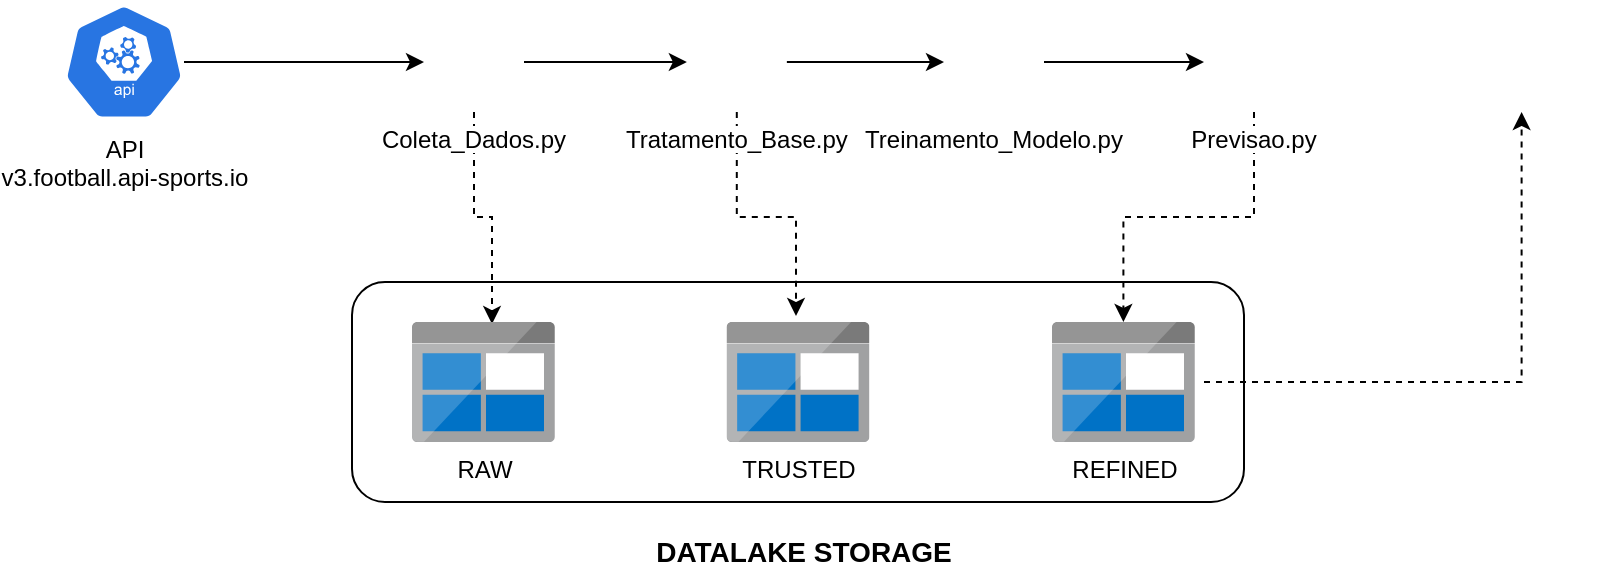 <mxfile version="20.6.1" type="device"><diagram id="ZnYY4Y_MFMaVBGT5trkc" name="Página-1"><mxGraphModel dx="1108" dy="553" grid="1" gridSize="10" guides="1" tooltips="1" connect="1" arrows="1" fold="1" page="1" pageScale="1" pageWidth="827" pageHeight="1169" math="0" shadow="0"><root><mxCell id="0"/><mxCell id="1" parent="0"/><mxCell id="toRP5OIVaywH6Jnmdn_S-7" value="" style="rounded=1;whiteSpace=wrap;html=1;fillColor=none;strokeWidth=1;" parent="1" vertex="1"><mxGeometry x="184" y="290" width="446" height="110" as="geometry"/></mxCell><mxCell id="toRP5OIVaywH6Jnmdn_S-3" style="edgeStyle=orthogonalEdgeStyle;rounded=0;orthogonalLoop=1;jettySize=auto;html=1;" parent="1" source="toRP5OIVaywH6Jnmdn_S-1" target="toRP5OIVaywH6Jnmdn_S-2" edge="1"><mxGeometry relative="1" as="geometry"/></mxCell><mxCell id="toRP5OIVaywH6Jnmdn_S-1" value="API&lt;br&gt;&lt;span style=&quot;color: rgb(0, 0, 0); font-weight: 400; font-style: normal;&quot; class=&quot;OYPEnA text-decoration-none text-strikethrough-none&quot;&gt;v3.football.api-sports.io&lt;/span&gt;&lt;br&gt;" style="sketch=0;html=1;dashed=0;whitespace=wrap;fillColor=#2875E2;strokeColor=#ffffff;points=[[0.005,0.63,0],[0.1,0.2,0],[0.9,0.2,0],[0.5,0,0],[0.995,0.63,0],[0.72,0.99,0],[0.5,1,0],[0.28,0.99,0]];verticalLabelPosition=bottom;align=center;verticalAlign=top;shape=mxgraph.kubernetes.icon;prIcon=api" parent="1" vertex="1"><mxGeometry x="40" y="150" width="60" height="60" as="geometry"/></mxCell><mxCell id="toRP5OIVaywH6Jnmdn_S-9" style="edgeStyle=orthogonalEdgeStyle;rounded=0;orthogonalLoop=1;jettySize=auto;html=1;entryX=0.56;entryY=0.017;entryDx=0;entryDy=0;entryPerimeter=0;fontSize=14;dashed=1;" parent="1" source="toRP5OIVaywH6Jnmdn_S-2" target="toRP5OIVaywH6Jnmdn_S-4" edge="1"><mxGeometry relative="1" as="geometry"/></mxCell><mxCell id="toRP5OIVaywH6Jnmdn_S-12" style="edgeStyle=orthogonalEdgeStyle;rounded=0;orthogonalLoop=1;jettySize=auto;html=1;fontSize=14;" parent="1" source="toRP5OIVaywH6Jnmdn_S-2" target="toRP5OIVaywH6Jnmdn_S-10" edge="1"><mxGeometry relative="1" as="geometry"/></mxCell><mxCell id="toRP5OIVaywH6Jnmdn_S-2" value="Coleta_Dados.py" style="shape=image;verticalLabelPosition=bottom;labelBackgroundColor=default;verticalAlign=top;aspect=fixed;imageAspect=0;image=https://cdn-icons-png.flaticon.com/512/180/180867.png;" parent="1" vertex="1"><mxGeometry x="220" y="155" width="50" height="50" as="geometry"/></mxCell><mxCell id="toRP5OIVaywH6Jnmdn_S-4" value="RAW" style="sketch=0;aspect=fixed;html=1;points=[];align=center;image;fontSize=12;image=img/lib/mscae/BlobBlock.svg;" parent="1" vertex="1"><mxGeometry x="214" y="310" width="71.43" height="60" as="geometry"/></mxCell><mxCell id="toRP5OIVaywH6Jnmdn_S-5" value="TRUSTED" style="sketch=0;aspect=fixed;html=1;points=[];align=center;image;fontSize=12;image=img/lib/mscae/BlobBlock.svg;" parent="1" vertex="1"><mxGeometry x="371.29" y="310" width="71.43" height="60" as="geometry"/></mxCell><mxCell id="toRP5OIVaywH6Jnmdn_S-6" value="REFINED" style="sketch=0;aspect=fixed;html=1;points=[];align=center;image;fontSize=12;image=img/lib/mscae/BlobBlock.svg;" parent="1" vertex="1"><mxGeometry x="534" y="310" width="71.43" height="60" as="geometry"/></mxCell><mxCell id="toRP5OIVaywH6Jnmdn_S-8" value="DATALAKE STORAGE" style="text;html=1;strokeColor=none;fillColor=none;align=center;verticalAlign=middle;whiteSpace=wrap;rounded=0;strokeWidth=1;fontSize=14;fontStyle=1" parent="1" vertex="1"><mxGeometry x="190" y="410" width="440" height="30" as="geometry"/></mxCell><mxCell id="toRP5OIVaywH6Jnmdn_S-15" style="edgeStyle=orthogonalEdgeStyle;rounded=0;orthogonalLoop=1;jettySize=auto;html=1;fontSize=14;entryX=0;entryY=0.5;entryDx=0;entryDy=0;" parent="1" source="toRP5OIVaywH6Jnmdn_S-10" target="toRP5OIVaywH6Jnmdn_S-14" edge="1"><mxGeometry relative="1" as="geometry"/></mxCell><mxCell id="pytmqlLT0As-LAddR-1f-7" style="edgeStyle=orthogonalEdgeStyle;rounded=0;orthogonalLoop=1;jettySize=auto;html=1;entryX=0.486;entryY=-0.05;entryDx=0;entryDy=0;entryPerimeter=0;dashed=1;" edge="1" parent="1" source="toRP5OIVaywH6Jnmdn_S-10" target="toRP5OIVaywH6Jnmdn_S-5"><mxGeometry relative="1" as="geometry"/></mxCell><mxCell id="toRP5OIVaywH6Jnmdn_S-10" value="Tratamento_Base.py" style="shape=image;verticalLabelPosition=bottom;labelBackgroundColor=default;verticalAlign=top;aspect=fixed;imageAspect=0;image=https://cdn-icons-png.flaticon.com/512/180/180867.png;" parent="1" vertex="1"><mxGeometry x="351.43" y="155" width="50" height="50" as="geometry"/></mxCell><mxCell id="toRP5OIVaywH6Jnmdn_S-17" style="edgeStyle=orthogonalEdgeStyle;rounded=0;orthogonalLoop=1;jettySize=auto;html=1;entryX=0;entryY=0.5;entryDx=0;entryDy=0;fontSize=14;" parent="1" source="toRP5OIVaywH6Jnmdn_S-14" target="toRP5OIVaywH6Jnmdn_S-16" edge="1"><mxGeometry relative="1" as="geometry"/></mxCell><mxCell id="toRP5OIVaywH6Jnmdn_S-14" value="Treinamento_Modelo.py" style="shape=image;verticalLabelPosition=bottom;labelBackgroundColor=default;verticalAlign=top;aspect=fixed;imageAspect=0;image=https://cdn-icons-png.flaticon.com/512/180/180867.png;" parent="1" vertex="1"><mxGeometry x="480" y="155" width="50" height="50" as="geometry"/></mxCell><mxCell id="toRP5OIVaywH6Jnmdn_S-19" style="edgeStyle=orthogonalEdgeStyle;rounded=0;orthogonalLoop=1;jettySize=auto;html=1;dashed=1;fontSize=14;exitX=0.5;exitY=1;exitDx=0;exitDy=0;" parent="1" source="toRP5OIVaywH6Jnmdn_S-16" target="toRP5OIVaywH6Jnmdn_S-6" edge="1"><mxGeometry relative="1" as="geometry"/></mxCell><mxCell id="toRP5OIVaywH6Jnmdn_S-16" value="Previsao.py" style="shape=image;verticalLabelPosition=bottom;labelBackgroundColor=default;verticalAlign=top;aspect=fixed;imageAspect=0;image=https://cdn-icons-png.flaticon.com/512/180/180867.png;" parent="1" vertex="1"><mxGeometry x="610" y="155" width="50" height="50" as="geometry"/></mxCell><mxCell id="pytmqlLT0As-LAddR-1f-3" value="" style="shape=image;verticalLabelPosition=bottom;labelBackgroundColor=default;verticalAlign=top;aspect=fixed;imageAspect=0;image=https://logohistory.net/wp-content/uploads/2023/05/Power-BI-Symbol.png;" vertex="1" parent="1"><mxGeometry x="720" y="150" width="97.61" height="55" as="geometry"/></mxCell><mxCell id="pytmqlLT0As-LAddR-1f-8" style="edgeStyle=orthogonalEdgeStyle;rounded=0;orthogonalLoop=1;jettySize=auto;html=1;dashed=1;fontSize=14;exitX=1.064;exitY=0.5;exitDx=0;exitDy=0;exitPerimeter=0;entryX=0.5;entryY=1;entryDx=0;entryDy=0;" edge="1" parent="1" source="toRP5OIVaywH6Jnmdn_S-6" target="pytmqlLT0As-LAddR-1f-3"><mxGeometry relative="1" as="geometry"><mxPoint x="640" y="340" as="sourcePoint"/><mxPoint x="780" y="250" as="targetPoint"/></mxGeometry></mxCell></root></mxGraphModel></diagram></mxfile>